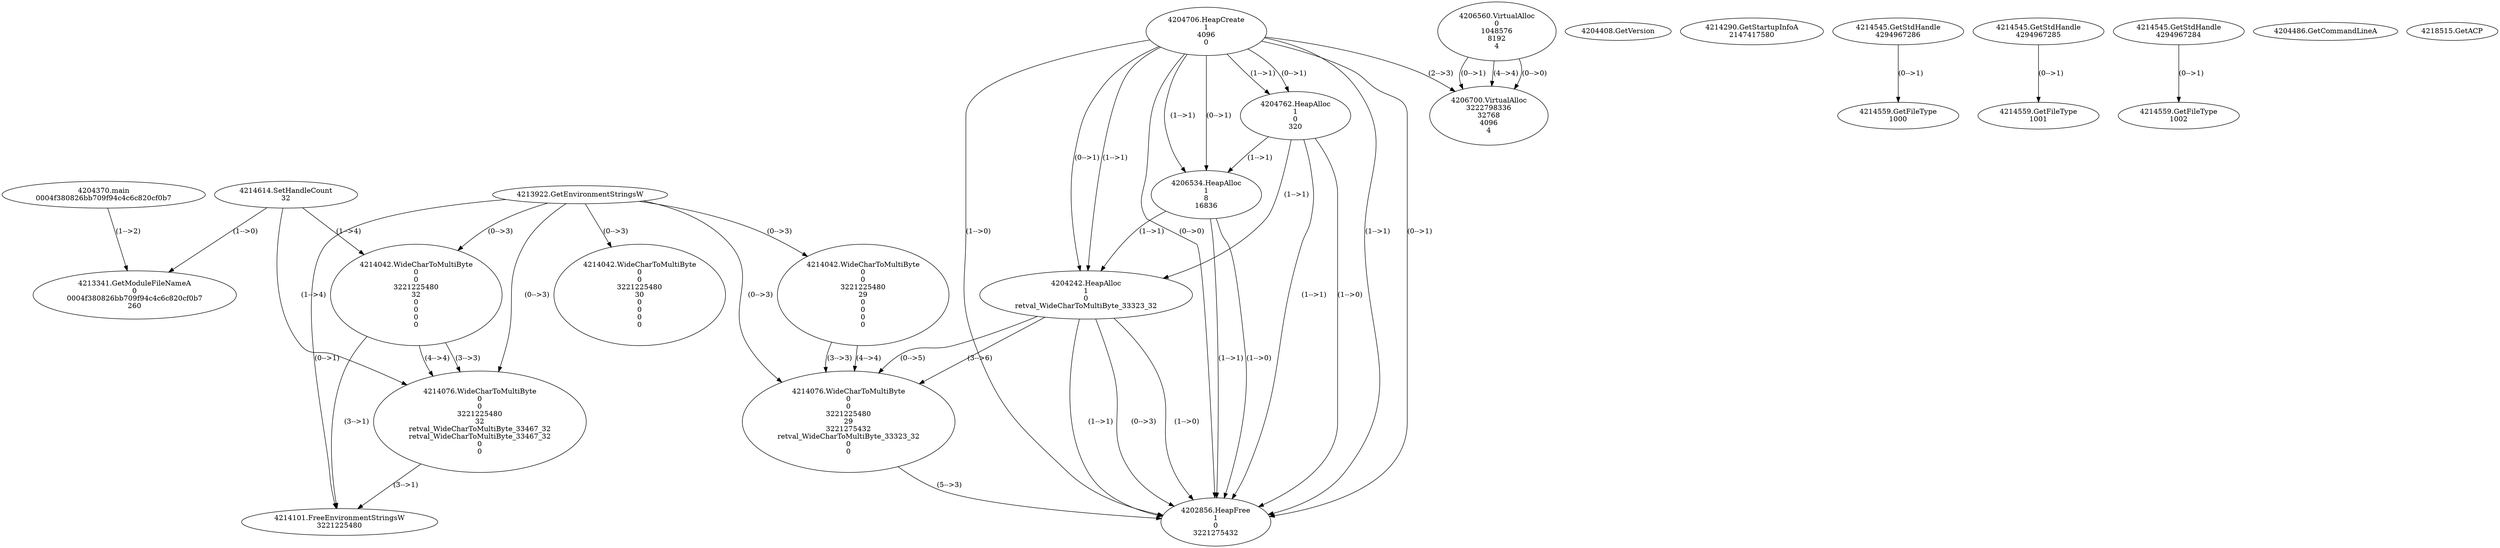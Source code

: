 // Global SCDG with merge call
digraph {
	0 [label="4204370.main
0004f380826bb709f94c4c6c820cf0b7"]
	1 [label="4204408.GetVersion
"]
	2 [label="4204706.HeapCreate
1
4096
0"]
	3 [label="4204762.HeapAlloc
1
0
320"]
	2 -> 3 [label="(1-->1)"]
	2 -> 3 [label="(0-->1)"]
	4 [label="4206534.HeapAlloc
1
8
16836"]
	2 -> 4 [label="(1-->1)"]
	2 -> 4 [label="(0-->1)"]
	3 -> 4 [label="(1-->1)"]
	5 [label="4206560.VirtualAlloc
0
1048576
8192
4"]
	6 [label="4206700.VirtualAlloc
3222798336
32768
4096
4"]
	5 -> 6 [label="(0-->1)"]
	2 -> 6 [label="(2-->3)"]
	5 -> 6 [label="(4-->4)"]
	5 -> 6 [label="(0-->0)"]
	7 [label="4214290.GetStartupInfoA
2147417580"]
	8 [label="4214545.GetStdHandle
4294967286"]
	9 [label="4214559.GetFileType
1000"]
	8 -> 9 [label="(0-->1)"]
	10 [label="4214545.GetStdHandle
4294967285"]
	11 [label="4214559.GetFileType
1001"]
	10 -> 11 [label="(0-->1)"]
	12 [label="4214545.GetStdHandle
4294967284"]
	13 [label="4214559.GetFileType
1002"]
	12 -> 13 [label="(0-->1)"]
	14 [label="4214614.SetHandleCount
32"]
	15 [label="4204486.GetCommandLineA
"]
	16 [label="4213922.GetEnvironmentStringsW
"]
	17 [label="4214042.WideCharToMultiByte
0
0
3221225480
32
0
0
0
0"]
	16 -> 17 [label="(0-->3)"]
	14 -> 17 [label="(1-->4)"]
	18 [label="4214076.WideCharToMultiByte
0
0
3221225480
32
retval_WideCharToMultiByte_33467_32
retval_WideCharToMultiByte_33467_32
0
0"]
	16 -> 18 [label="(0-->3)"]
	17 -> 18 [label="(3-->3)"]
	14 -> 18 [label="(1-->4)"]
	17 -> 18 [label="(4-->4)"]
	19 [label="4214042.WideCharToMultiByte
0
0
3221225480
30
0
0
0
0"]
	16 -> 19 [label="(0-->3)"]
	20 [label="4214101.FreeEnvironmentStringsW
3221225480"]
	16 -> 20 [label="(0-->1)"]
	17 -> 20 [label="(3-->1)"]
	18 -> 20 [label="(3-->1)"]
	21 [label="4218515.GetACP
"]
	22 [label="4214042.WideCharToMultiByte
0
0
3221225480
29
0
0
0
0"]
	16 -> 22 [label="(0-->3)"]
	23 [label="4204242.HeapAlloc
1
0
retval_WideCharToMultiByte_33323_32"]
	2 -> 23 [label="(1-->1)"]
	2 -> 23 [label="(0-->1)"]
	3 -> 23 [label="(1-->1)"]
	4 -> 23 [label="(1-->1)"]
	24 [label="4214076.WideCharToMultiByte
0
0
3221225480
29
3221275432
retval_WideCharToMultiByte_33323_32
0
0"]
	16 -> 24 [label="(0-->3)"]
	22 -> 24 [label="(3-->3)"]
	22 -> 24 [label="(4-->4)"]
	23 -> 24 [label="(0-->5)"]
	23 -> 24 [label="(3-->6)"]
	25 [label="4202856.HeapFree
1
0
3221275432"]
	2 -> 25 [label="(1-->1)"]
	2 -> 25 [label="(0-->1)"]
	3 -> 25 [label="(1-->1)"]
	4 -> 25 [label="(1-->1)"]
	23 -> 25 [label="(1-->1)"]
	23 -> 25 [label="(0-->3)"]
	24 -> 25 [label="(5-->3)"]
	2 -> 25 [label="(1-->0)"]
	2 -> 25 [label="(0-->0)"]
	3 -> 25 [label="(1-->0)"]
	4 -> 25 [label="(1-->0)"]
	23 -> 25 [label="(1-->0)"]
	26 [label="4213341.GetModuleFileNameA
0
0004f380826bb709f94c4c6c820cf0b7
260"]
	0 -> 26 [label="(1-->2)"]
	14 -> 26 [label="(1-->0)"]
}
